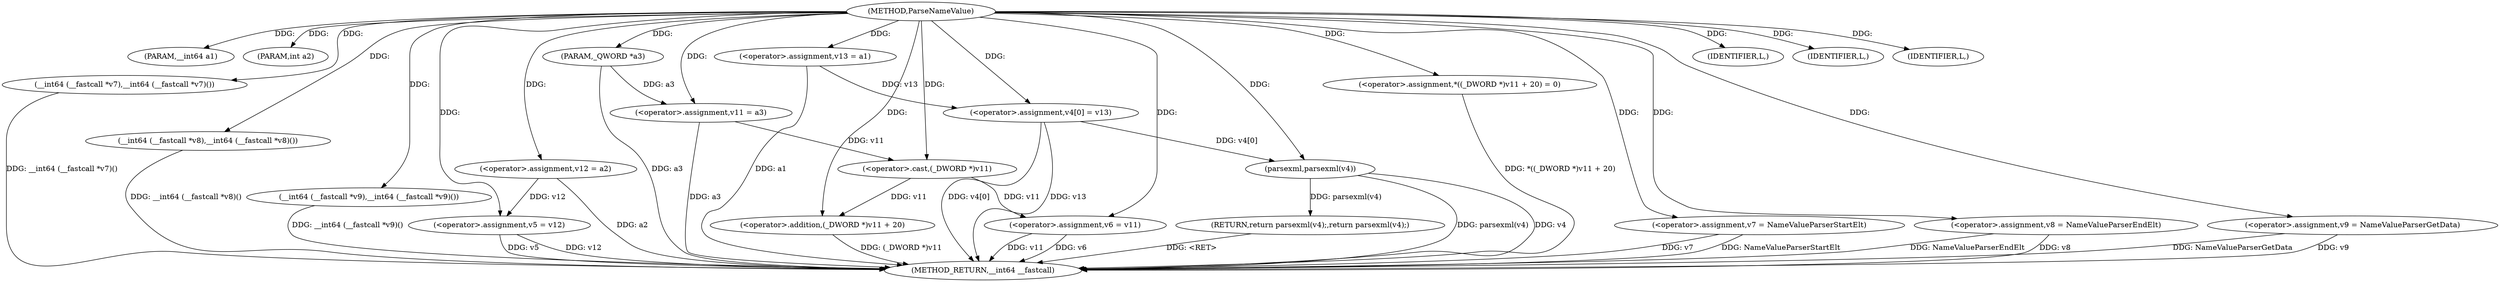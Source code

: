 digraph ParseNameValue {  
"1000111" [label = "(METHOD,ParseNameValue)" ]
"1000169" [label = "(METHOD_RETURN,__int64 __fastcall)" ]
"1000112" [label = "(PARAM,__int64 a1)" ]
"1000113" [label = "(PARAM,int a2)" ]
"1000114" [label = "(PARAM,_QWORD *a3)" ]
"1000119" [label = "(__int64 (__fastcall *v7),__int64 (__fastcall *v7)())" ]
"1000120" [label = "(__int64 (__fastcall *v8),__int64 (__fastcall *v8)())" ]
"1000121" [label = "(__int64 (__fastcall *v9),__int64 (__fastcall *v9)())" ]
"1000126" [label = "(<operator>.assignment,v13 = a1)" ]
"1000129" [label = "(<operator>.assignment,v12 = a2)" ]
"1000132" [label = "(<operator>.assignment,v11 = a3)" ]
"1000135" [label = "(IDENTIFIER,L,)" ]
"1000136" [label = "(IDENTIFIER,L,)" ]
"1000137" [label = "(<operator>.assignment,*((_DWORD *)v11 + 20) = 0)" ]
"1000139" [label = "(<operator>.addition,(_DWORD *)v11 + 20)" ]
"1000140" [label = "(<operator>.cast,(_DWORD *)v11)" ]
"1000145" [label = "(<operator>.assignment,v4[0] = v13)" ]
"1000150" [label = "(<operator>.assignment,v5 = v12)" ]
"1000153" [label = "(<operator>.assignment,v6 = v11)" ]
"1000156" [label = "(<operator>.assignment,v7 = NameValueParserStartElt)" ]
"1000159" [label = "(<operator>.assignment,v8 = NameValueParserEndElt)" ]
"1000162" [label = "(<operator>.assignment,v9 = NameValueParserGetData)" ]
"1000165" [label = "(IDENTIFIER,L,)" ]
"1000166" [label = "(RETURN,return parsexml(v4);,return parsexml(v4);)" ]
"1000167" [label = "(parsexml,parsexml(v4))" ]
  "1000166" -> "1000169"  [ label = "DDG: <RET>"] 
  "1000159" -> "1000169"  [ label = "DDG: NameValueParserEndElt"] 
  "1000126" -> "1000169"  [ label = "DDG: a1"] 
  "1000156" -> "1000169"  [ label = "DDG: v7"] 
  "1000119" -> "1000169"  [ label = "DDG: __int64 (__fastcall *v7)()"] 
  "1000153" -> "1000169"  [ label = "DDG: v11"] 
  "1000156" -> "1000169"  [ label = "DDG: NameValueParserStartElt"] 
  "1000137" -> "1000169"  [ label = "DDG: *((_DWORD *)v11 + 20)"] 
  "1000129" -> "1000169"  [ label = "DDG: a2"] 
  "1000114" -> "1000169"  [ label = "DDG: a3"] 
  "1000159" -> "1000169"  [ label = "DDG: v8"] 
  "1000162" -> "1000169"  [ label = "DDG: NameValueParserGetData"] 
  "1000167" -> "1000169"  [ label = "DDG: parsexml(v4)"] 
  "1000162" -> "1000169"  [ label = "DDG: v9"] 
  "1000120" -> "1000169"  [ label = "DDG: __int64 (__fastcall *v8)()"] 
  "1000150" -> "1000169"  [ label = "DDG: v12"] 
  "1000121" -> "1000169"  [ label = "DDG: __int64 (__fastcall *v9)()"] 
  "1000132" -> "1000169"  [ label = "DDG: a3"] 
  "1000145" -> "1000169"  [ label = "DDG: v13"] 
  "1000139" -> "1000169"  [ label = "DDG: (_DWORD *)v11"] 
  "1000153" -> "1000169"  [ label = "DDG: v6"] 
  "1000145" -> "1000169"  [ label = "DDG: v4[0]"] 
  "1000167" -> "1000169"  [ label = "DDG: v4"] 
  "1000150" -> "1000169"  [ label = "DDG: v5"] 
  "1000111" -> "1000112"  [ label = "DDG: "] 
  "1000111" -> "1000113"  [ label = "DDG: "] 
  "1000111" -> "1000114"  [ label = "DDG: "] 
  "1000111" -> "1000119"  [ label = "DDG: "] 
  "1000111" -> "1000120"  [ label = "DDG: "] 
  "1000111" -> "1000121"  [ label = "DDG: "] 
  "1000111" -> "1000126"  [ label = "DDG: "] 
  "1000111" -> "1000129"  [ label = "DDG: "] 
  "1000114" -> "1000132"  [ label = "DDG: a3"] 
  "1000111" -> "1000132"  [ label = "DDG: "] 
  "1000111" -> "1000135"  [ label = "DDG: "] 
  "1000111" -> "1000136"  [ label = "DDG: "] 
  "1000111" -> "1000137"  [ label = "DDG: "] 
  "1000140" -> "1000139"  [ label = "DDG: v11"] 
  "1000132" -> "1000140"  [ label = "DDG: v11"] 
  "1000111" -> "1000140"  [ label = "DDG: "] 
  "1000111" -> "1000139"  [ label = "DDG: "] 
  "1000126" -> "1000145"  [ label = "DDG: v13"] 
  "1000111" -> "1000145"  [ label = "DDG: "] 
  "1000129" -> "1000150"  [ label = "DDG: v12"] 
  "1000111" -> "1000150"  [ label = "DDG: "] 
  "1000140" -> "1000153"  [ label = "DDG: v11"] 
  "1000111" -> "1000153"  [ label = "DDG: "] 
  "1000111" -> "1000156"  [ label = "DDG: "] 
  "1000111" -> "1000159"  [ label = "DDG: "] 
  "1000111" -> "1000162"  [ label = "DDG: "] 
  "1000111" -> "1000165"  [ label = "DDG: "] 
  "1000167" -> "1000166"  [ label = "DDG: parsexml(v4)"] 
  "1000145" -> "1000167"  [ label = "DDG: v4[0]"] 
  "1000111" -> "1000167"  [ label = "DDG: "] 
}
